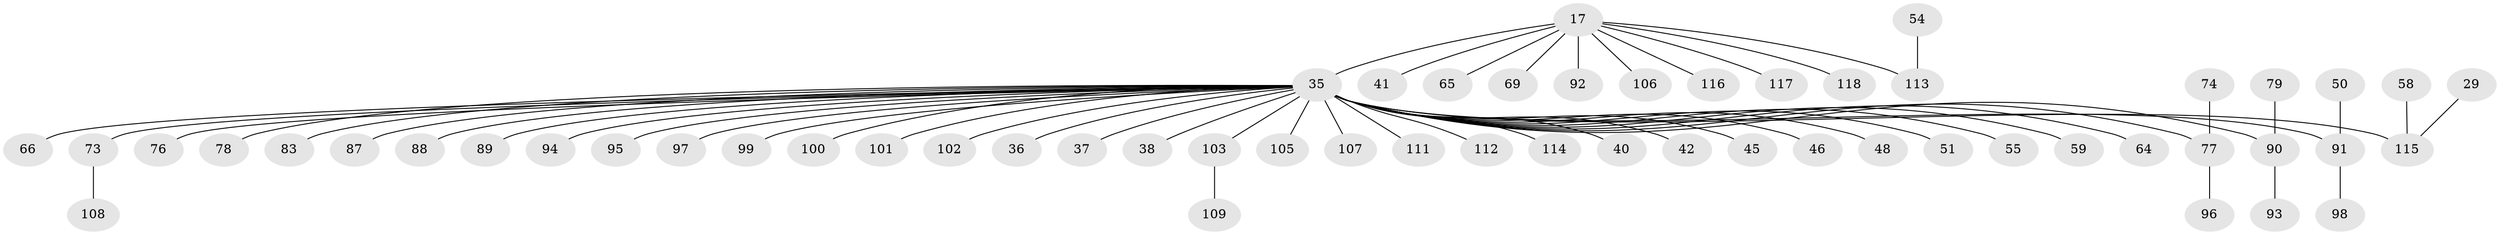 // original degree distribution, {18: 0.00847457627118644, 28: 0.00847457627118644, 7: 0.01694915254237288, 2: 0.17796610169491525, 4: 0.03389830508474576, 3: 0.1271186440677966, 6: 0.01694915254237288, 1: 0.5932203389830508, 8: 0.00847457627118644, 9: 0.00847457627118644}
// Generated by graph-tools (version 1.1) at 2025/47/03/09/25 04:47:03]
// undirected, 59 vertices, 58 edges
graph export_dot {
graph [start="1"]
  node [color=gray90,style=filled];
  17 [super="+9+14"];
  29;
  35 [super="+30"];
  36;
  37;
  38;
  40;
  41;
  42;
  45;
  46;
  48 [super="+4"];
  50;
  51;
  54;
  55;
  58;
  59;
  64 [super="+52"];
  65;
  66;
  69;
  73 [super="+28"];
  74;
  76 [super="+72"];
  77 [super="+13+33+60+70"];
  78;
  79;
  83;
  87;
  88 [super="+61"];
  89;
  90 [super="+75"];
  91 [super="+81+82+26"];
  92;
  93;
  94 [super="+84"];
  95;
  96;
  97;
  98;
  99 [super="+15+34"];
  100;
  101 [super="+67"];
  102;
  103;
  105;
  106 [super="+31"];
  107;
  108;
  109;
  111 [super="+39"];
  112 [super="+80+86+104+110"];
  113 [super="+47"];
  114 [super="+56+85"];
  115 [super="+18+25"];
  116;
  117;
  118;
  17 -- 116;
  17 -- 65;
  17 -- 117;
  17 -- 41;
  17 -- 113 [weight=2];
  17 -- 69;
  17 -- 118;
  17 -- 92;
  17 -- 106;
  17 -- 35 [weight=3];
  29 -- 115;
  35 -- 36;
  35 -- 37;
  35 -- 38;
  35 -- 40;
  35 -- 42;
  35 -- 45;
  35 -- 46;
  35 -- 48;
  35 -- 51;
  35 -- 55;
  35 -- 59;
  35 -- 64;
  35 -- 66;
  35 -- 73 [weight=3];
  35 -- 76;
  35 -- 77 [weight=2];
  35 -- 78;
  35 -- 83;
  35 -- 87;
  35 -- 88;
  35 -- 89;
  35 -- 90 [weight=2];
  35 -- 91 [weight=2];
  35 -- 94;
  35 -- 95;
  35 -- 97;
  35 -- 99;
  35 -- 100;
  35 -- 101;
  35 -- 102;
  35 -- 103 [weight=2];
  35 -- 105;
  35 -- 107;
  35 -- 111 [weight=3];
  35 -- 112;
  35 -- 114;
  35 -- 115 [weight=2];
  50 -- 91;
  54 -- 113;
  58 -- 115;
  73 -- 108;
  74 -- 77;
  77 -- 96;
  79 -- 90;
  90 -- 93;
  91 -- 98;
  103 -- 109;
}
